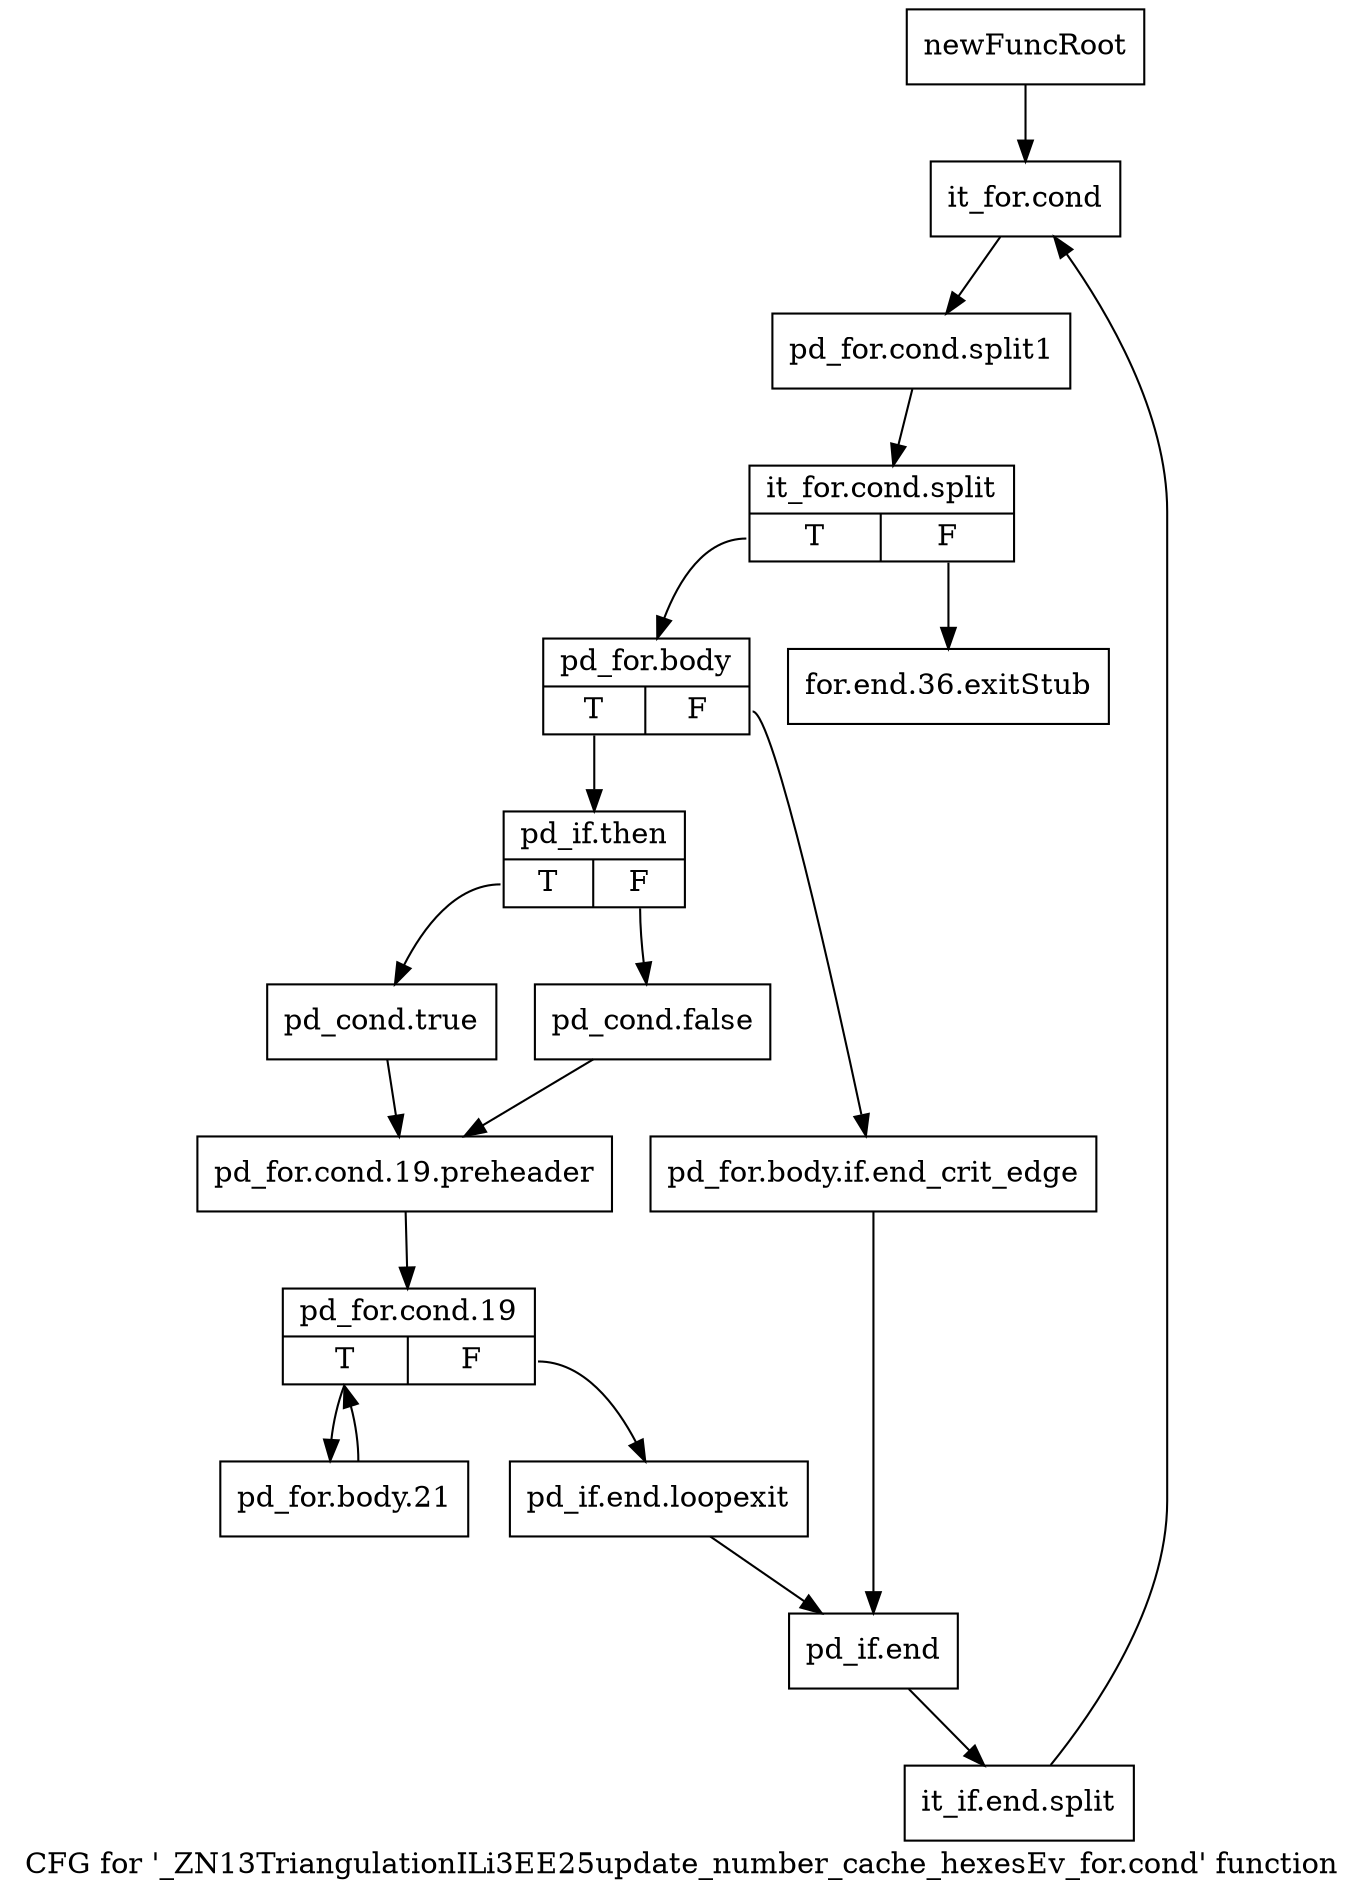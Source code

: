 digraph "CFG for '_ZN13TriangulationILi3EE25update_number_cache_hexesEv_for.cond' function" {
	label="CFG for '_ZN13TriangulationILi3EE25update_number_cache_hexesEv_for.cond' function";

	Node0x98a4480 [shape=record,label="{newFuncRoot}"];
	Node0x98a4480 -> Node0x98a4e10;
	Node0x98a4dc0 [shape=record,label="{for.end.36.exitStub}"];
	Node0x98a4e10 [shape=record,label="{it_for.cond}"];
	Node0x98a4e10 -> Node0xbad8d60;
	Node0xbad8d60 [shape=record,label="{pd_for.cond.split1}"];
	Node0xbad8d60 -> Node0xbad8fe0;
	Node0xbad8fe0 [shape=record,label="{it_for.cond.split|{<s0>T|<s1>F}}"];
	Node0xbad8fe0:s0 -> Node0x98a4e60;
	Node0xbad8fe0:s1 -> Node0x98a4dc0;
	Node0x98a4e60 [shape=record,label="{pd_for.body|{<s0>T|<s1>F}}"];
	Node0x98a4e60:s0 -> Node0x98a4f00;
	Node0x98a4e60:s1 -> Node0x98a4eb0;
	Node0x98a4eb0 [shape=record,label="{pd_for.body.if.end_crit_edge}"];
	Node0x98a4eb0 -> Node0x98a50e0;
	Node0x98a4f00 [shape=record,label="{pd_if.then|{<s0>T|<s1>F}}"];
	Node0x98a4f00:s0 -> Node0x98a4fa0;
	Node0x98a4f00:s1 -> Node0x98a4f50;
	Node0x98a4f50 [shape=record,label="{pd_cond.false}"];
	Node0x98a4f50 -> Node0x98a4ff0;
	Node0x98a4fa0 [shape=record,label="{pd_cond.true}"];
	Node0x98a4fa0 -> Node0x98a4ff0;
	Node0x98a4ff0 [shape=record,label="{pd_for.cond.19.preheader}"];
	Node0x98a4ff0 -> Node0x98a5040;
	Node0x98a5040 [shape=record,label="{pd_for.cond.19|{<s0>T|<s1>F}}"];
	Node0x98a5040:s0 -> Node0x98a5130;
	Node0x98a5040:s1 -> Node0x98a5090;
	Node0x98a5090 [shape=record,label="{pd_if.end.loopexit}"];
	Node0x98a5090 -> Node0x98a50e0;
	Node0x98a50e0 [shape=record,label="{pd_if.end}"];
	Node0x98a50e0 -> Node0xbad8a40;
	Node0xbad8a40 [shape=record,label="{it_if.end.split}"];
	Node0xbad8a40 -> Node0x98a4e10;
	Node0x98a5130 [shape=record,label="{pd_for.body.21}"];
	Node0x98a5130 -> Node0x98a5040;
}
